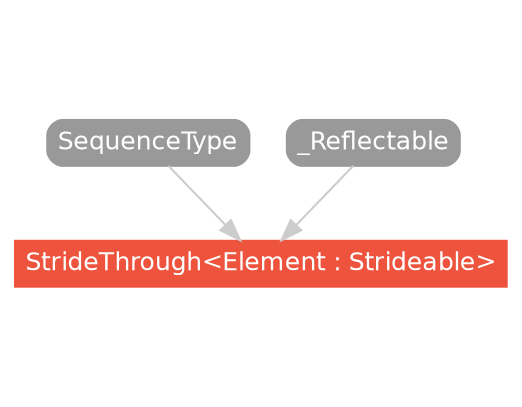 strict digraph "StrideThrough<Element : Strideable> - Type Hierarchy - SwiftDoc.org" {
    pad="0.1,0.8"
    node [shape=box, style="filled,rounded", color="#999999", fillcolor="#999999", fontcolor=white, fontname=Helvetica, fontnames="Helvetica,sansserif", fontsize=12, margin="0.07,0.05", height="0.3"]
    edge [color="#cccccc"]
    "SequenceType" [URL="/protocol/SequenceType/"]
    "StrideThrough<Element : Strideable>" [URL="/type/StrideThrough/", style="filled", fillcolor="#ee543d", color="#ee543d"]
    "_Reflectable" [URL="/protocol/_Reflectable/"]    "SequenceType" -> "StrideThrough<Element : Strideable>"
    "_Reflectable" -> "StrideThrough<Element : Strideable>"
    subgraph Types {
        rank = max; "StrideThrough<Element : Strideable>";
    }
}